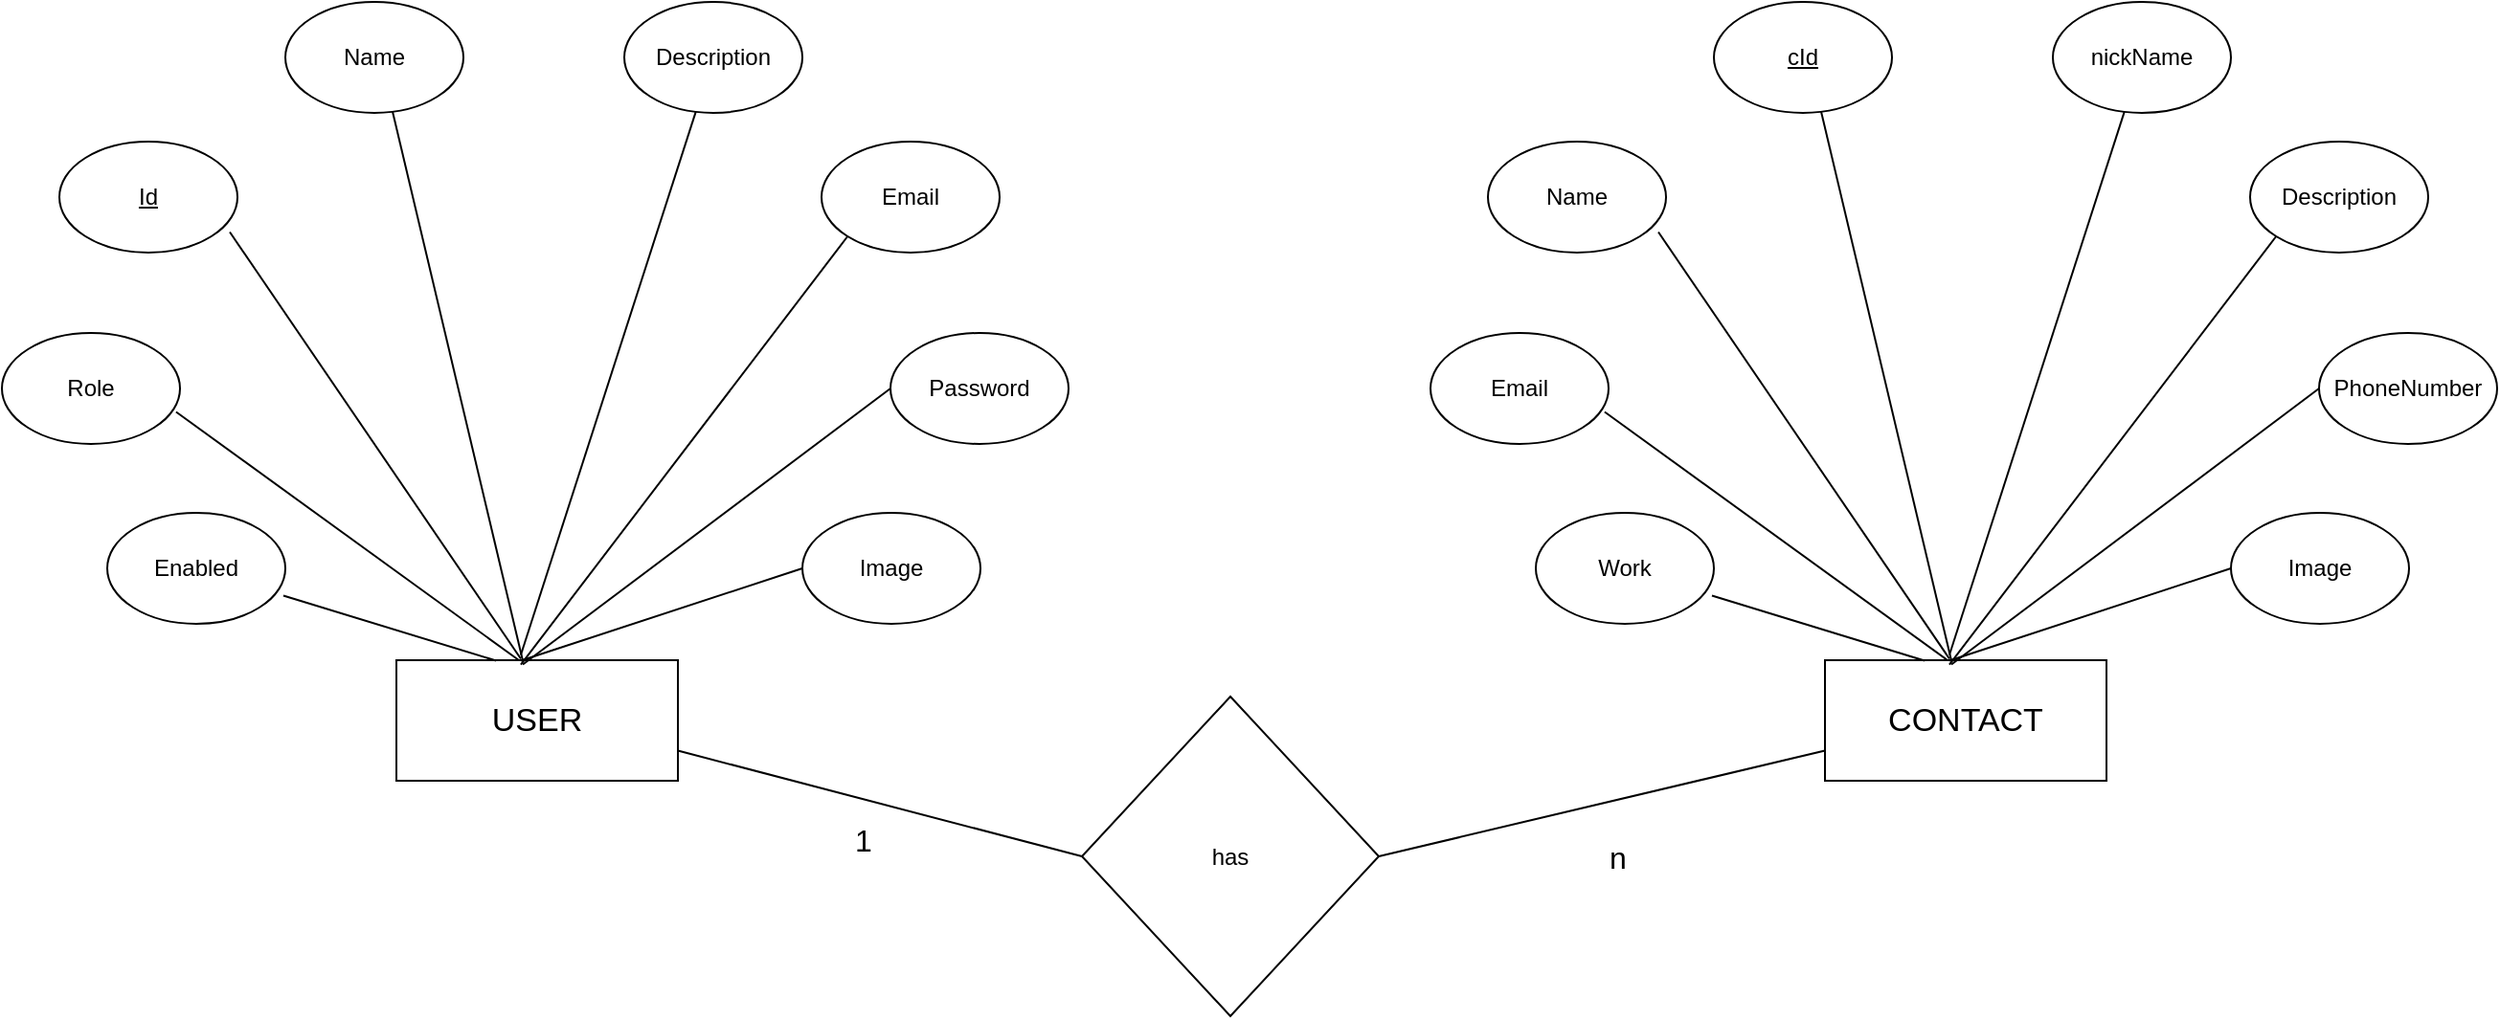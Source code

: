 <mxfile version="24.7.1" type="github">
  <diagram name="Page-1" id="TJ-RqYVHpJnLm7YuSBek">
    <mxGraphModel dx="2678" dy="1334" grid="0" gridSize="10" guides="1" tooltips="1" connect="1" arrows="1" fold="1" page="0" pageScale="1" pageWidth="827" pageHeight="1169" math="0" shadow="0">
      <root>
        <mxCell id="0" />
        <mxCell id="1" parent="0" />
        <mxCell id="Yae9zJsf6vonQ0BlfkZK-1" value="&lt;font style=&quot;font-size: 17px;&quot;&gt;USER&lt;/font&gt;" style="rounded=0;whiteSpace=wrap;html=1;" vertex="1" parent="1">
          <mxGeometry x="-655" y="249" width="147" height="63" as="geometry" />
        </mxCell>
        <mxCell id="Yae9zJsf6vonQ0BlfkZK-3" value="&lt;u&gt;Id&lt;/u&gt;" style="ellipse;whiteSpace=wrap;html=1;" vertex="1" parent="1">
          <mxGeometry x="-831" y="-22" width="93" height="58" as="geometry" />
        </mxCell>
        <mxCell id="Yae9zJsf6vonQ0BlfkZK-4" value="Name" style="ellipse;whiteSpace=wrap;html=1;" vertex="1" parent="1">
          <mxGeometry x="-713" y="-95" width="93" height="58" as="geometry" />
        </mxCell>
        <mxCell id="Yae9zJsf6vonQ0BlfkZK-5" value="Email" style="ellipse;whiteSpace=wrap;html=1;" vertex="1" parent="1">
          <mxGeometry x="-433" y="-22" width="93" height="58" as="geometry" />
        </mxCell>
        <mxCell id="Yae9zJsf6vonQ0BlfkZK-6" value="Password" style="ellipse;whiteSpace=wrap;html=1;" vertex="1" parent="1">
          <mxGeometry x="-397" y="78" width="93" height="58" as="geometry" />
        </mxCell>
        <mxCell id="Yae9zJsf6vonQ0BlfkZK-7" value="Image" style="ellipse;whiteSpace=wrap;html=1;" vertex="1" parent="1">
          <mxGeometry x="-443" y="172" width="93" height="58" as="geometry" />
        </mxCell>
        <mxCell id="Yae9zJsf6vonQ0BlfkZK-8" value="Description" style="ellipse;whiteSpace=wrap;html=1;" vertex="1" parent="1">
          <mxGeometry x="-536" y="-95" width="93" height="58" as="geometry" />
        </mxCell>
        <mxCell id="Yae9zJsf6vonQ0BlfkZK-9" value="Role" style="ellipse;whiteSpace=wrap;html=1;" vertex="1" parent="1">
          <mxGeometry x="-861" y="78" width="93" height="58" as="geometry" />
        </mxCell>
        <mxCell id="Yae9zJsf6vonQ0BlfkZK-10" value="Enabled" style="ellipse;whiteSpace=wrap;html=1;" vertex="1" parent="1">
          <mxGeometry x="-806" y="172" width="93" height="58" as="geometry" />
        </mxCell>
        <mxCell id="Yae9zJsf6vonQ0BlfkZK-19" value="has" style="rhombus;whiteSpace=wrap;html=1;" vertex="1" parent="1">
          <mxGeometry x="-297" y="268" width="155" height="167" as="geometry" />
        </mxCell>
        <mxCell id="Yae9zJsf6vonQ0BlfkZK-20" value="" style="endArrow=none;html=1;rounded=0;fontSize=12;startSize=8;endSize=8;curved=1;entryX=0.354;entryY=0.004;entryDx=0;entryDy=0;entryPerimeter=0;exitX=0.989;exitY=0.746;exitDx=0;exitDy=0;exitPerimeter=0;" edge="1" parent="1" source="Yae9zJsf6vonQ0BlfkZK-10" target="Yae9zJsf6vonQ0BlfkZK-1">
          <mxGeometry width="50" height="50" relative="1" as="geometry">
            <mxPoint x="-630" y="205" as="sourcePoint" />
            <mxPoint x="-228" y="194" as="targetPoint" />
          </mxGeometry>
        </mxCell>
        <mxCell id="Yae9zJsf6vonQ0BlfkZK-21" value="" style="endArrow=none;html=1;rounded=0;fontSize=12;startSize=8;endSize=8;curved=1;exitX=0.978;exitY=0.711;exitDx=0;exitDy=0;exitPerimeter=0;entryX=0.435;entryY=0;entryDx=0;entryDy=0;entryPerimeter=0;" edge="1" parent="1" source="Yae9zJsf6vonQ0BlfkZK-9" target="Yae9zJsf6vonQ0BlfkZK-1">
          <mxGeometry width="50" height="50" relative="1" as="geometry">
            <mxPoint x="-704" y="225" as="sourcePoint" />
            <mxPoint x="-584" y="197" as="targetPoint" />
          </mxGeometry>
        </mxCell>
        <mxCell id="Yae9zJsf6vonQ0BlfkZK-22" value="" style="endArrow=none;html=1;rounded=0;fontSize=12;startSize=8;endSize=8;curved=1;exitX=0.957;exitY=0.815;exitDx=0;exitDy=0;exitPerimeter=0;entryX=0.442;entryY=-0.012;entryDx=0;entryDy=0;entryPerimeter=0;" edge="1" parent="1" source="Yae9zJsf6vonQ0BlfkZK-3" target="Yae9zJsf6vonQ0BlfkZK-1">
          <mxGeometry width="50" height="50" relative="1" as="geometry">
            <mxPoint x="-705" y="41" as="sourcePoint" />
            <mxPoint x="-573" y="213" as="targetPoint" />
          </mxGeometry>
        </mxCell>
        <mxCell id="Yae9zJsf6vonQ0BlfkZK-23" value="" style="endArrow=none;html=1;rounded=0;fontSize=12;startSize=8;endSize=8;curved=1;exitX=0.602;exitY=0.987;exitDx=0;exitDy=0;exitPerimeter=0;entryX=0.449;entryY=0.004;entryDx=0;entryDy=0;entryPerimeter=0;" edge="1" parent="1" source="Yae9zJsf6vonQ0BlfkZK-4" target="Yae9zJsf6vonQ0BlfkZK-1">
          <mxGeometry width="50" height="50" relative="1" as="geometry">
            <mxPoint x="-732" y="35" as="sourcePoint" />
            <mxPoint x="-575" y="206" as="targetPoint" />
          </mxGeometry>
        </mxCell>
        <mxCell id="Yae9zJsf6vonQ0BlfkZK-24" value="" style="endArrow=none;html=1;rounded=0;fontSize=12;startSize=8;endSize=8;curved=1;entryX=0.442;entryY=-0.044;entryDx=0;entryDy=0;entryPerimeter=0;" edge="1" parent="1" source="Yae9zJsf6vonQ0BlfkZK-8" target="Yae9zJsf6vonQ0BlfkZK-1">
          <mxGeometry width="50" height="50" relative="1" as="geometry">
            <mxPoint x="-722" y="45" as="sourcePoint" />
            <mxPoint x="-570" y="268" as="targetPoint" />
          </mxGeometry>
        </mxCell>
        <mxCell id="Yae9zJsf6vonQ0BlfkZK-25" value="" style="endArrow=none;html=1;rounded=0;fontSize=12;startSize=8;endSize=8;curved=1;exitX=0;exitY=1;exitDx=0;exitDy=0;entryX=0.442;entryY=0.036;entryDx=0;entryDy=0;entryPerimeter=0;" edge="1" parent="1" source="Yae9zJsf6vonQ0BlfkZK-5" target="Yae9zJsf6vonQ0BlfkZK-1">
          <mxGeometry width="50" height="50" relative="1" as="geometry">
            <mxPoint x="-712" y="55" as="sourcePoint" />
            <mxPoint x="-560" y="278" as="targetPoint" />
          </mxGeometry>
        </mxCell>
        <mxCell id="Yae9zJsf6vonQ0BlfkZK-26" value="" style="endArrow=none;html=1;rounded=0;fontSize=12;startSize=8;endSize=8;curved=1;exitX=0;exitY=0.5;exitDx=0;exitDy=0;entryX=0.449;entryY=0.036;entryDx=0;entryDy=0;entryPerimeter=0;" edge="1" parent="1" source="Yae9zJsf6vonQ0BlfkZK-6" target="Yae9zJsf6vonQ0BlfkZK-1">
          <mxGeometry width="50" height="50" relative="1" as="geometry">
            <mxPoint x="-702" y="65" as="sourcePoint" />
            <mxPoint x="-550" y="288" as="targetPoint" />
          </mxGeometry>
        </mxCell>
        <mxCell id="Yae9zJsf6vonQ0BlfkZK-27" value="" style="endArrow=none;html=1;rounded=0;fontSize=12;startSize=8;endSize=8;curved=1;exitX=0;exitY=0.5;exitDx=0;exitDy=0;entryX=0.442;entryY=0.004;entryDx=0;entryDy=0;entryPerimeter=0;" edge="1" parent="1" source="Yae9zJsf6vonQ0BlfkZK-7" target="Yae9zJsf6vonQ0BlfkZK-1">
          <mxGeometry width="50" height="50" relative="1" as="geometry">
            <mxPoint x="-692" y="75" as="sourcePoint" />
            <mxPoint x="-540" y="298" as="targetPoint" />
          </mxGeometry>
        </mxCell>
        <mxCell id="Yae9zJsf6vonQ0BlfkZK-28" value="&lt;span style=&quot;font-size: 17px;&quot;&gt;CONTACT&lt;/span&gt;" style="rounded=0;whiteSpace=wrap;html=1;" vertex="1" parent="1">
          <mxGeometry x="91" y="249" width="147" height="63" as="geometry" />
        </mxCell>
        <mxCell id="Yae9zJsf6vonQ0BlfkZK-29" value="Name" style="ellipse;whiteSpace=wrap;html=1;" vertex="1" parent="1">
          <mxGeometry x="-85" y="-22" width="93" height="58" as="geometry" />
        </mxCell>
        <mxCell id="Yae9zJsf6vonQ0BlfkZK-30" value="&lt;u&gt;cId&lt;/u&gt;" style="ellipse;whiteSpace=wrap;html=1;" vertex="1" parent="1">
          <mxGeometry x="33" y="-95" width="93" height="58" as="geometry" />
        </mxCell>
        <mxCell id="Yae9zJsf6vonQ0BlfkZK-31" value="Description" style="ellipse;whiteSpace=wrap;html=1;" vertex="1" parent="1">
          <mxGeometry x="313" y="-22" width="93" height="58" as="geometry" />
        </mxCell>
        <mxCell id="Yae9zJsf6vonQ0BlfkZK-32" value="PhoneNumber" style="ellipse;whiteSpace=wrap;html=1;" vertex="1" parent="1">
          <mxGeometry x="349" y="78" width="93" height="58" as="geometry" />
        </mxCell>
        <mxCell id="Yae9zJsf6vonQ0BlfkZK-33" value="Image" style="ellipse;whiteSpace=wrap;html=1;" vertex="1" parent="1">
          <mxGeometry x="303" y="172" width="93" height="58" as="geometry" />
        </mxCell>
        <mxCell id="Yae9zJsf6vonQ0BlfkZK-34" value="nickName" style="ellipse;whiteSpace=wrap;html=1;" vertex="1" parent="1">
          <mxGeometry x="210" y="-95" width="93" height="58" as="geometry" />
        </mxCell>
        <mxCell id="Yae9zJsf6vonQ0BlfkZK-35" value="Email" style="ellipse;whiteSpace=wrap;html=1;" vertex="1" parent="1">
          <mxGeometry x="-115" y="78" width="93" height="58" as="geometry" />
        </mxCell>
        <mxCell id="Yae9zJsf6vonQ0BlfkZK-36" value="Work" style="ellipse;whiteSpace=wrap;html=1;" vertex="1" parent="1">
          <mxGeometry x="-60" y="172" width="93" height="58" as="geometry" />
        </mxCell>
        <mxCell id="Yae9zJsf6vonQ0BlfkZK-37" value="" style="endArrow=none;html=1;rounded=0;fontSize=12;startSize=8;endSize=8;curved=1;entryX=0.354;entryY=0.004;entryDx=0;entryDy=0;entryPerimeter=0;exitX=0.989;exitY=0.746;exitDx=0;exitDy=0;exitPerimeter=0;" edge="1" parent="1" source="Yae9zJsf6vonQ0BlfkZK-36" target="Yae9zJsf6vonQ0BlfkZK-28">
          <mxGeometry width="50" height="50" relative="1" as="geometry">
            <mxPoint x="116" y="205" as="sourcePoint" />
            <mxPoint x="518" y="194" as="targetPoint" />
          </mxGeometry>
        </mxCell>
        <mxCell id="Yae9zJsf6vonQ0BlfkZK-38" value="" style="endArrow=none;html=1;rounded=0;fontSize=12;startSize=8;endSize=8;curved=1;exitX=0.978;exitY=0.711;exitDx=0;exitDy=0;exitPerimeter=0;entryX=0.435;entryY=0;entryDx=0;entryDy=0;entryPerimeter=0;" edge="1" parent="1" source="Yae9zJsf6vonQ0BlfkZK-35" target="Yae9zJsf6vonQ0BlfkZK-28">
          <mxGeometry width="50" height="50" relative="1" as="geometry">
            <mxPoint x="42" y="225" as="sourcePoint" />
            <mxPoint x="162" y="197" as="targetPoint" />
          </mxGeometry>
        </mxCell>
        <mxCell id="Yae9zJsf6vonQ0BlfkZK-39" value="" style="endArrow=none;html=1;rounded=0;fontSize=12;startSize=8;endSize=8;curved=1;exitX=0.957;exitY=0.815;exitDx=0;exitDy=0;exitPerimeter=0;entryX=0.442;entryY=-0.012;entryDx=0;entryDy=0;entryPerimeter=0;" edge="1" parent="1" source="Yae9zJsf6vonQ0BlfkZK-29" target="Yae9zJsf6vonQ0BlfkZK-28">
          <mxGeometry width="50" height="50" relative="1" as="geometry">
            <mxPoint x="41" y="41" as="sourcePoint" />
            <mxPoint x="173" y="213" as="targetPoint" />
          </mxGeometry>
        </mxCell>
        <mxCell id="Yae9zJsf6vonQ0BlfkZK-40" value="" style="endArrow=none;html=1;rounded=0;fontSize=12;startSize=8;endSize=8;curved=1;exitX=0.602;exitY=0.987;exitDx=0;exitDy=0;exitPerimeter=0;entryX=0.449;entryY=0.004;entryDx=0;entryDy=0;entryPerimeter=0;" edge="1" parent="1" source="Yae9zJsf6vonQ0BlfkZK-30" target="Yae9zJsf6vonQ0BlfkZK-28">
          <mxGeometry width="50" height="50" relative="1" as="geometry">
            <mxPoint x="14" y="35" as="sourcePoint" />
            <mxPoint x="171" y="206" as="targetPoint" />
          </mxGeometry>
        </mxCell>
        <mxCell id="Yae9zJsf6vonQ0BlfkZK-41" value="" style="endArrow=none;html=1;rounded=0;fontSize=12;startSize=8;endSize=8;curved=1;entryX=0.442;entryY=-0.044;entryDx=0;entryDy=0;entryPerimeter=0;" edge="1" parent="1" source="Yae9zJsf6vonQ0BlfkZK-34" target="Yae9zJsf6vonQ0BlfkZK-28">
          <mxGeometry width="50" height="50" relative="1" as="geometry">
            <mxPoint x="24" y="45" as="sourcePoint" />
            <mxPoint x="176" y="268" as="targetPoint" />
          </mxGeometry>
        </mxCell>
        <mxCell id="Yae9zJsf6vonQ0BlfkZK-42" value="" style="endArrow=none;html=1;rounded=0;fontSize=12;startSize=8;endSize=8;curved=1;exitX=0;exitY=1;exitDx=0;exitDy=0;entryX=0.442;entryY=0.036;entryDx=0;entryDy=0;entryPerimeter=0;" edge="1" parent="1" source="Yae9zJsf6vonQ0BlfkZK-31" target="Yae9zJsf6vonQ0BlfkZK-28">
          <mxGeometry width="50" height="50" relative="1" as="geometry">
            <mxPoint x="34" y="55" as="sourcePoint" />
            <mxPoint x="186" y="278" as="targetPoint" />
          </mxGeometry>
        </mxCell>
        <mxCell id="Yae9zJsf6vonQ0BlfkZK-43" value="" style="endArrow=none;html=1;rounded=0;fontSize=12;startSize=8;endSize=8;curved=1;exitX=0;exitY=0.5;exitDx=0;exitDy=0;entryX=0.449;entryY=0.036;entryDx=0;entryDy=0;entryPerimeter=0;" edge="1" parent="1" source="Yae9zJsf6vonQ0BlfkZK-32" target="Yae9zJsf6vonQ0BlfkZK-28">
          <mxGeometry width="50" height="50" relative="1" as="geometry">
            <mxPoint x="44" y="65" as="sourcePoint" />
            <mxPoint x="196" y="288" as="targetPoint" />
          </mxGeometry>
        </mxCell>
        <mxCell id="Yae9zJsf6vonQ0BlfkZK-44" value="" style="endArrow=none;html=1;rounded=0;fontSize=12;startSize=8;endSize=8;curved=1;exitX=0;exitY=0.5;exitDx=0;exitDy=0;entryX=0.442;entryY=0.004;entryDx=0;entryDy=0;entryPerimeter=0;" edge="1" parent="1" source="Yae9zJsf6vonQ0BlfkZK-33" target="Yae9zJsf6vonQ0BlfkZK-28">
          <mxGeometry width="50" height="50" relative="1" as="geometry">
            <mxPoint x="54" y="75" as="sourcePoint" />
            <mxPoint x="206" y="298" as="targetPoint" />
          </mxGeometry>
        </mxCell>
        <mxCell id="Yae9zJsf6vonQ0BlfkZK-45" value="" style="endArrow=none;html=1;rounded=0;fontSize=12;startSize=8;endSize=8;curved=1;exitX=1;exitY=0.75;exitDx=0;exitDy=0;entryX=0;entryY=0.5;entryDx=0;entryDy=0;" edge="1" parent="1" source="Yae9zJsf6vonQ0BlfkZK-1" target="Yae9zJsf6vonQ0BlfkZK-19">
          <mxGeometry width="50" height="50" relative="1" as="geometry">
            <mxPoint x="-165" y="224" as="sourcePoint" />
            <mxPoint x="-115" y="174" as="targetPoint" />
          </mxGeometry>
        </mxCell>
        <mxCell id="Yae9zJsf6vonQ0BlfkZK-46" value="" style="endArrow=none;html=1;rounded=0;fontSize=12;startSize=8;endSize=8;curved=1;exitX=1;exitY=0.5;exitDx=0;exitDy=0;entryX=0;entryY=0.75;entryDx=0;entryDy=0;" edge="1" parent="1" source="Yae9zJsf6vonQ0BlfkZK-19" target="Yae9zJsf6vonQ0BlfkZK-28">
          <mxGeometry width="50" height="50" relative="1" as="geometry">
            <mxPoint x="-165" y="224" as="sourcePoint" />
            <mxPoint x="-115" y="174" as="targetPoint" />
          </mxGeometry>
        </mxCell>
        <mxCell id="Yae9zJsf6vonQ0BlfkZK-47" value="1" style="text;html=1;align=center;verticalAlign=middle;whiteSpace=wrap;rounded=0;fontSize=16;" vertex="1" parent="1">
          <mxGeometry x="-441" y="328" width="60" height="30" as="geometry" />
        </mxCell>
        <mxCell id="Yae9zJsf6vonQ0BlfkZK-48" value="n" style="text;html=1;align=center;verticalAlign=middle;whiteSpace=wrap;rounded=0;fontSize=16;" vertex="1" parent="1">
          <mxGeometry x="-47" y="336.5" width="60" height="30" as="geometry" />
        </mxCell>
      </root>
    </mxGraphModel>
  </diagram>
</mxfile>
